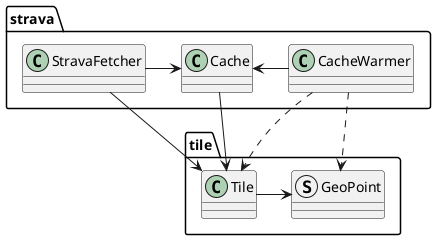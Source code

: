 @startuml

package strava {
    class Cache
    class StravaFetcher
    class CacheWarmer
}

package tile {
    struct GeoPoint
    class Tile
}

Cache -> Tile

CacheWarmer -> Cache
CacheWarmer -.> Tile
CacheWarmer -.> GeoPoint

StravaFetcher -> Cache
StravaFetcher -> Tile

Tile -> GeoPoint

@enduml
